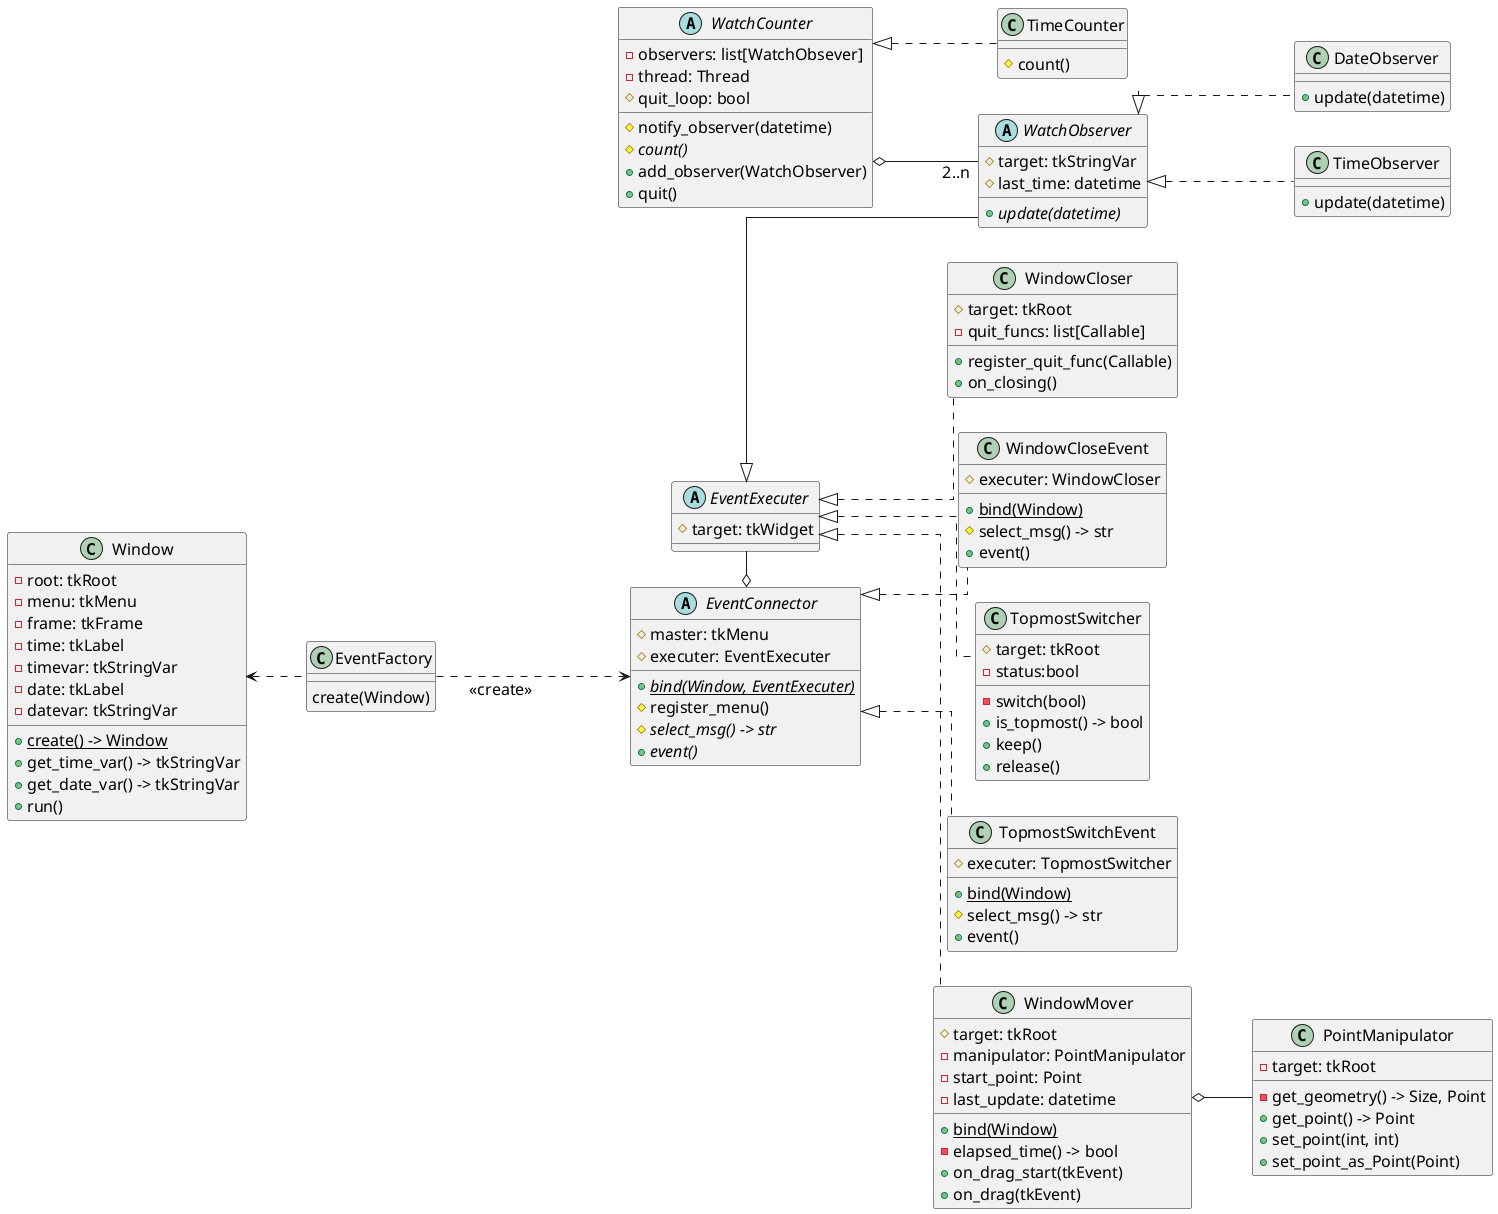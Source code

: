 @startuml Class
skinparam {
   defaultfontsize 16
   linetype ortho
}
left to right direction

together {
    class "Window" as w {
        - root: tkRoot
        - menu: tkMenu
        - frame: tkFrame
        - time: tkLabel
        - timevar: tkStringVar
        - date: tkLabel
        - datevar: tkStringVar
        + {static} create() -> Window
        + get_time_var() -> tkStringVar
        + get_date_var() -> tkStringVar
        + run()
    }
}

together {
    class "EventFactory" as ef {
        create(Window)
    }
    w <.. ef

    abstract class "EventExecuter" as ee {
        # target: tkWidget
    }

    abstract class "EventConnector" as ec {
        # master: tkMenu
        # executer: EventExecuter
        + {abstract}{static} bind(Window, EventExecuter)
        # register_menu()
        # {abstract} select_msg() -> str
        + {abstract} event()
    }
    ef ....> ec: <<create>>
    ec o- ee
}


together {
    class "WindowCloser" as wcr {
        # target: tkRoot
        - quit_funcs: list[Callable]
        + register_quit_func(Callable)
        + on_closing()
    }
    ee <|.. wcr

    class "WindowCloseEvent" as wcre {
        # executer: WindowCloser
        + {static} bind(Window)
        # select_msg() -> str
        + event()
    }
    ec <|.. wcre
}

together {
    class "WindowMover" as wm {
        # target: tkRoot
        - manipulator: PointManipulator
        - start_point: Point
        - last_update: datetime
        + {static} bind(Window)
        - elapsed_time() -> bool
        + on_drag_start(tkEvent)
        + on_drag(tkEvent)
    }
    ee <|.. wm

    class "PointManipulator" as pm {
        - target: tkRoot
        - get_geometry() -> Size, Point
        + get_point() -> Point
        + set_point(int, int)
        + set_point_as_Point(Point)
    }
    wm o-- pm
}

together {
    class "TopmostSwitcher" as tms {
        # target: tkRoot
        - status:bool
        - switch(bool)
        + is_topmost() -> bool
        + keep()
        + release()
    }
    ee <|.. tms

    class "TopmostSwitchEvent" as tmse {
        # executer: TopmostSwitcher
        + {static} bind(Window)
        # select_msg() -> str
        + event()
    }
    ec <|.. tmse
}

together {
    abstract class "WatchObserver" as wo {
        # target: tkStringVar
        # last_time: datetime
        + {abstract} update(datetime)
    }
    ee <|-- wo

    class "TimeObserver" as to {
        + update(datetime)
    }
    wo <|.. to

    class "DateObserver" as do {
        + update(datetime)
    }
    wo <|.. do

    abstract class "WatchCounter" as wc {
        - observers: list[WatchObsever]
        - thread: Thread
        # quit_loop: bool
        # notify_observer(datetime)
        # {abstract} count()
        + add_observer(WatchObserver)
        + quit()
    }

    class "TimeCounter" as tc {
        # count()
    }
    wc <|.. tc
    wo "2..n" -l-o wc
}
@enduml
